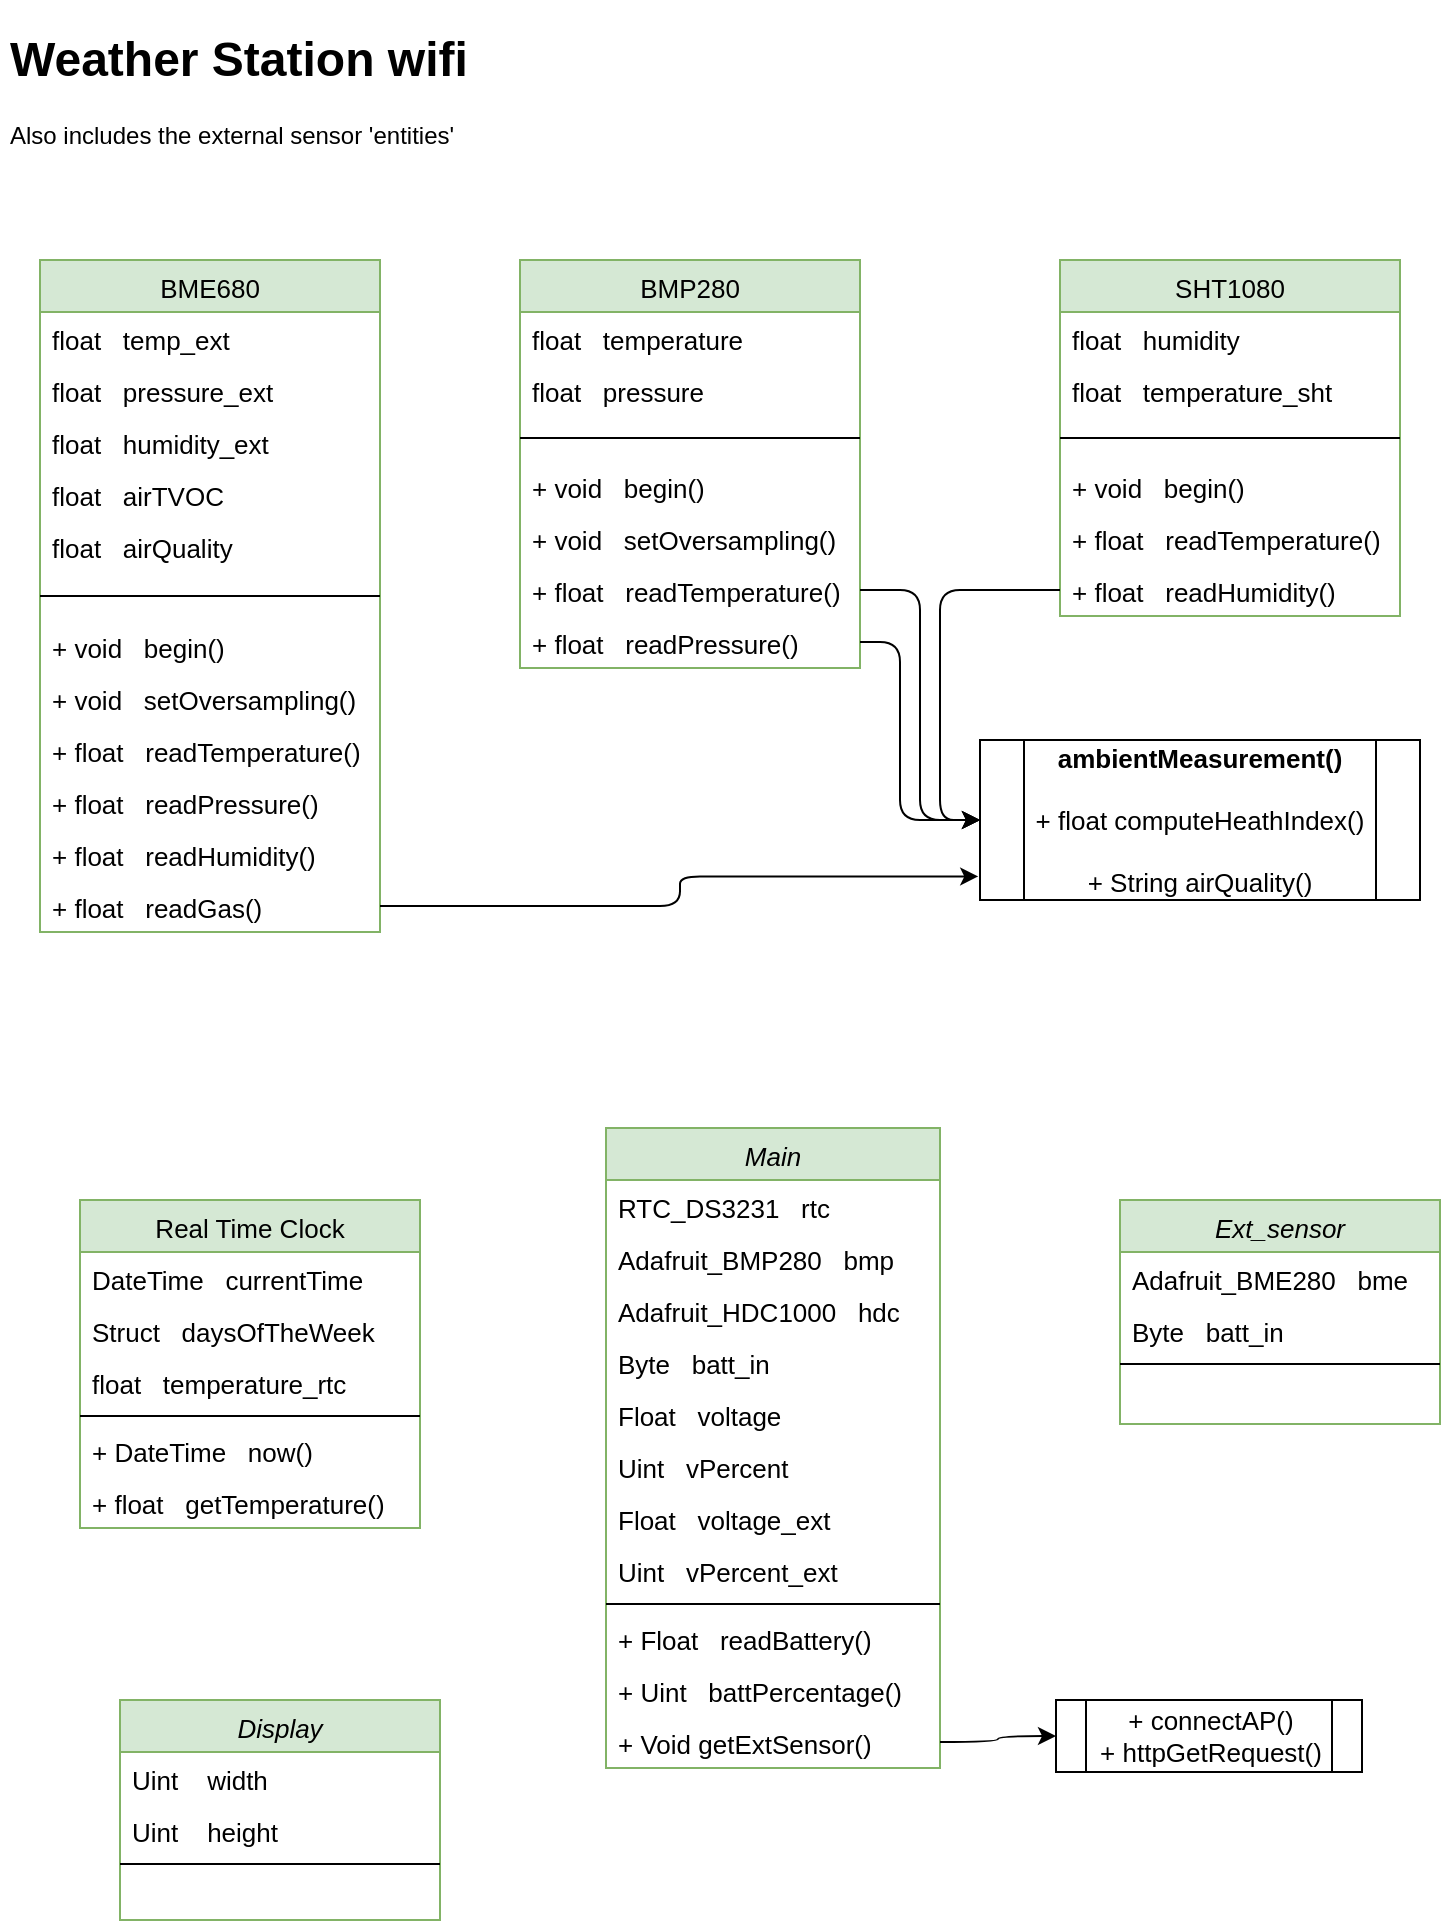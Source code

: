<mxfile version="12.2.4" pages="1"><diagram id="C5RBs43oDa-KdzZeNtuy" name="Page-1"><mxGraphModel dx="1082" dy="744" grid="1" gridSize="10" guides="1" tooltips="1" connect="1" arrows="1" fold="1" page="1" pageScale="1" pageWidth="827" pageHeight="1169" math="0" shadow="0"><root><mxCell id="WIyWlLk6GJQsqaUBKTNV-0"/><mxCell id="WIyWlLk6GJQsqaUBKTNV-1" parent="WIyWlLk6GJQsqaUBKTNV-0"/><mxCell id="zkfFHV4jXpPFQw0GAbJ--0" value="Display" style="swimlane;fontStyle=2;align=center;verticalAlign=top;childLayout=stackLayout;horizontal=1;startSize=26;horizontalStack=0;resizeParent=1;resizeLast=0;collapsible=1;marginBottom=0;rounded=0;shadow=0;strokeWidth=1;fillColor=#d5e8d4;strokeColor=#82b366;fontSize=13;" parent="WIyWlLk6GJQsqaUBKTNV-1" vertex="1"><mxGeometry x="90" y="870" width="160" height="110" as="geometry"><mxRectangle x="60" y="60" width="160" height="26" as="alternateBounds"/></mxGeometry></mxCell><mxCell id="zkfFHV4jXpPFQw0GAbJ--3" value="Uint    width" style="text;align=left;verticalAlign=top;spacingLeft=4;spacingRight=4;overflow=hidden;rotatable=0;points=[[0,0.5],[1,0.5]];portConstraint=eastwest;rounded=0;shadow=0;html=0;fontSize=13;" parent="zkfFHV4jXpPFQw0GAbJ--0" vertex="1"><mxGeometry y="26" width="160" height="26" as="geometry"/></mxCell><mxCell id="22" value="Uint    height" style="text;align=left;verticalAlign=top;spacingLeft=4;spacingRight=4;overflow=hidden;rotatable=0;points=[[0,0.5],[1,0.5]];portConstraint=eastwest;rounded=0;shadow=0;html=0;fontSize=13;" parent="zkfFHV4jXpPFQw0GAbJ--0" vertex="1"><mxGeometry y="52" width="160" height="26" as="geometry"/></mxCell><mxCell id="zkfFHV4jXpPFQw0GAbJ--4" value="" style="line;html=1;strokeWidth=1;align=left;verticalAlign=middle;spacingTop=-1;spacingLeft=3;spacingRight=3;rotatable=0;labelPosition=right;points=[];portConstraint=eastwest;fontSize=13;" parent="zkfFHV4jXpPFQw0GAbJ--0" vertex="1"><mxGeometry y="78" width="160" height="8" as="geometry"/></mxCell><mxCell id="zkfFHV4jXpPFQw0GAbJ--6" value="BME680" style="swimlane;fontStyle=0;align=center;verticalAlign=top;childLayout=stackLayout;horizontal=1;startSize=26;horizontalStack=0;resizeParent=1;resizeLast=0;collapsible=1;marginBottom=0;rounded=0;shadow=0;strokeWidth=1;fillColor=#d5e8d4;strokeColor=#82b366;fontSize=13;" parent="WIyWlLk6GJQsqaUBKTNV-1" vertex="1"><mxGeometry x="50" y="150" width="170" height="336" as="geometry"><mxRectangle x="130" y="380" width="160" height="26" as="alternateBounds"/></mxGeometry></mxCell><mxCell id="zkfFHV4jXpPFQw0GAbJ--7" value="float   temp_ext" style="text;align=left;verticalAlign=top;spacingLeft=4;spacingRight=4;overflow=hidden;rotatable=0;points=[[0,0.5],[1,0.5]];portConstraint=eastwest;fontSize=13;" parent="zkfFHV4jXpPFQw0GAbJ--6" vertex="1"><mxGeometry y="26" width="170" height="26" as="geometry"/></mxCell><mxCell id="zkfFHV4jXpPFQw0GAbJ--8" value="float   pressure_ext" style="text;align=left;verticalAlign=top;spacingLeft=4;spacingRight=4;overflow=hidden;rotatable=0;points=[[0,0.5],[1,0.5]];portConstraint=eastwest;rounded=0;shadow=0;html=0;fontSize=13;" parent="zkfFHV4jXpPFQw0GAbJ--6" vertex="1"><mxGeometry y="52" width="170" height="26" as="geometry"/></mxCell><mxCell id="Sr494tiRLspC6Nv-mG3k-3" value="float   humidity_ext" style="text;align=left;verticalAlign=top;spacingLeft=4;spacingRight=4;overflow=hidden;rotatable=0;points=[[0,0.5],[1,0.5]];portConstraint=eastwest;rounded=0;shadow=0;html=0;fontSize=13;" parent="zkfFHV4jXpPFQw0GAbJ--6" vertex="1"><mxGeometry y="78" width="170" height="26" as="geometry"/></mxCell><mxCell id="Sr494tiRLspC6Nv-mG3k-1" value="float   airTVOC" style="text;align=left;verticalAlign=top;spacingLeft=4;spacingRight=4;overflow=hidden;rotatable=0;points=[[0,0.5],[1,0.5]];portConstraint=eastwest;fontSize=13;" parent="zkfFHV4jXpPFQw0GAbJ--6" vertex="1"><mxGeometry y="104" width="170" height="26" as="geometry"/></mxCell><mxCell id="Sr494tiRLspC6Nv-mG3k-2" value="float   airQuality" style="text;align=left;verticalAlign=top;spacingLeft=4;spacingRight=4;overflow=hidden;rotatable=0;points=[[0,0.5],[1,0.5]];portConstraint=eastwest;rounded=0;shadow=0;html=0;fontSize=13;" parent="zkfFHV4jXpPFQw0GAbJ--6" vertex="1"><mxGeometry y="130" width="170" height="26" as="geometry"/></mxCell><mxCell id="zkfFHV4jXpPFQw0GAbJ--9" value="" style="line;html=1;strokeWidth=1;align=left;verticalAlign=middle;spacingTop=-1;spacingLeft=3;spacingRight=3;rotatable=0;labelPosition=right;points=[];portConstraint=eastwest;fontSize=13;" parent="zkfFHV4jXpPFQw0GAbJ--6" vertex="1"><mxGeometry y="156" width="170" height="24" as="geometry"/></mxCell><mxCell id="Sr494tiRLspC6Nv-mG3k-6" value="+ void   begin()" style="text;align=left;verticalAlign=top;spacingLeft=4;spacingRight=4;overflow=hidden;rotatable=0;points=[[0,0.5],[1,0.5]];portConstraint=eastwest;fontSize=13;" parent="zkfFHV4jXpPFQw0GAbJ--6" vertex="1"><mxGeometry y="180" width="170" height="26" as="geometry"/></mxCell><mxCell id="Sr494tiRLspC6Nv-mG3k-9" value="+ void   setOversampling()" style="text;align=left;verticalAlign=top;spacingLeft=4;spacingRight=4;overflow=hidden;rotatable=0;points=[[0,0.5],[1,0.5]];portConstraint=eastwest;fontSize=13;" parent="zkfFHV4jXpPFQw0GAbJ--6" vertex="1"><mxGeometry y="206" width="170" height="26" as="geometry"/></mxCell><mxCell id="zkfFHV4jXpPFQw0GAbJ--11" value="+ float   readTemperature()" style="text;align=left;verticalAlign=top;spacingLeft=4;spacingRight=4;overflow=hidden;rotatable=0;points=[[0,0.5],[1,0.5]];portConstraint=eastwest;fontSize=13;" parent="zkfFHV4jXpPFQw0GAbJ--6" vertex="1"><mxGeometry y="232" width="170" height="26" as="geometry"/></mxCell><mxCell id="Sr494tiRLspC6Nv-mG3k-7" value="+ float   readPressure()" style="text;align=left;verticalAlign=top;spacingLeft=4;spacingRight=4;overflow=hidden;rotatable=0;points=[[0,0.5],[1,0.5]];portConstraint=eastwest;fontSize=13;" parent="zkfFHV4jXpPFQw0GAbJ--6" vertex="1"><mxGeometry y="258" width="170" height="26" as="geometry"/></mxCell><mxCell id="Sr494tiRLspC6Nv-mG3k-5" value="+ float   readHumidity()" style="text;align=left;verticalAlign=top;spacingLeft=4;spacingRight=4;overflow=hidden;rotatable=0;points=[[0,0.5],[1,0.5]];portConstraint=eastwest;fontSize=13;" parent="zkfFHV4jXpPFQw0GAbJ--6" vertex="1"><mxGeometry y="284" width="170" height="26" as="geometry"/></mxCell><mxCell id="Sr494tiRLspC6Nv-mG3k-8" value="+ float   readGas()" style="text;align=left;verticalAlign=top;spacingLeft=4;spacingRight=4;overflow=hidden;rotatable=0;points=[[0,0.5],[1,0.5]];portConstraint=eastwest;fontSize=13;" parent="zkfFHV4jXpPFQw0GAbJ--6" vertex="1"><mxGeometry y="310" width="170" height="26" as="geometry"/></mxCell><mxCell id="zkfFHV4jXpPFQw0GAbJ--13" value="BMP280" style="swimlane;fontStyle=0;align=center;verticalAlign=top;childLayout=stackLayout;horizontal=1;startSize=26;horizontalStack=0;resizeParent=1;resizeLast=0;collapsible=1;marginBottom=0;rounded=0;shadow=0;strokeWidth=1;fillColor=#d5e8d4;strokeColor=#82b366;fontSize=13;" parent="WIyWlLk6GJQsqaUBKTNV-1" vertex="1"><mxGeometry x="290" y="150" width="170" height="204" as="geometry"><mxRectangle x="340" y="380" width="170" height="26" as="alternateBounds"/></mxGeometry></mxCell><mxCell id="Sr494tiRLspC6Nv-mG3k-14" value="float   temperature" style="text;align=left;verticalAlign=top;spacingLeft=4;spacingRight=4;overflow=hidden;rotatable=0;points=[[0,0.5],[1,0.5]];portConstraint=eastwest;fontSize=13;" parent="zkfFHV4jXpPFQw0GAbJ--13" vertex="1"><mxGeometry y="26" width="170" height="26" as="geometry"/></mxCell><mxCell id="Sr494tiRLspC6Nv-mG3k-15" value="float   pressure" style="text;align=left;verticalAlign=top;spacingLeft=4;spacingRight=4;overflow=hidden;rotatable=0;points=[[0,0.5],[1,0.5]];portConstraint=eastwest;rounded=0;shadow=0;html=0;fontSize=13;" parent="zkfFHV4jXpPFQw0GAbJ--13" vertex="1"><mxGeometry y="52" width="170" height="26" as="geometry"/></mxCell><mxCell id="zkfFHV4jXpPFQw0GAbJ--15" value="" style="line;html=1;strokeWidth=1;align=left;verticalAlign=middle;spacingTop=-1;spacingLeft=3;spacingRight=3;rotatable=0;labelPosition=right;points=[];portConstraint=eastwest;fontSize=13;" parent="zkfFHV4jXpPFQw0GAbJ--13" vertex="1"><mxGeometry y="78" width="170" height="22" as="geometry"/></mxCell><mxCell id="Sr494tiRLspC6Nv-mG3k-19" value="+ void   begin()" style="text;align=left;verticalAlign=top;spacingLeft=4;spacingRight=4;overflow=hidden;rotatable=0;points=[[0,0.5],[1,0.5]];portConstraint=eastwest;fontSize=13;" parent="zkfFHV4jXpPFQw0GAbJ--13" vertex="1"><mxGeometry y="100" width="170" height="26" as="geometry"/></mxCell><mxCell id="Sr494tiRLspC6Nv-mG3k-21" value="+ void   setOversampling()" style="text;align=left;verticalAlign=top;spacingLeft=4;spacingRight=4;overflow=hidden;rotatable=0;points=[[0,0.5],[1,0.5]];portConstraint=eastwest;fontSize=13;" parent="zkfFHV4jXpPFQw0GAbJ--13" vertex="1"><mxGeometry y="126" width="170" height="26" as="geometry"/></mxCell><mxCell id="Sr494tiRLspC6Nv-mG3k-22" value="+ float   readTemperature()" style="text;align=left;verticalAlign=top;spacingLeft=4;spacingRight=4;overflow=hidden;rotatable=0;points=[[0,0.5],[1,0.5]];portConstraint=eastwest;fontSize=13;" parent="zkfFHV4jXpPFQw0GAbJ--13" vertex="1"><mxGeometry y="152" width="170" height="26" as="geometry"/></mxCell><mxCell id="Sr494tiRLspC6Nv-mG3k-23" value="+ float   readPressure()" style="text;align=left;verticalAlign=top;spacingLeft=4;spacingRight=4;overflow=hidden;rotatable=0;points=[[0,0.5],[1,0.5]];portConstraint=eastwest;fontSize=13;" parent="zkfFHV4jXpPFQw0GAbJ--13" vertex="1"><mxGeometry y="178" width="170" height="26" as="geometry"/></mxCell><mxCell id="zkfFHV4jXpPFQw0GAbJ--17" value="Real Time Clock" style="swimlane;fontStyle=0;align=center;verticalAlign=top;childLayout=stackLayout;horizontal=1;startSize=26;horizontalStack=0;resizeParent=1;resizeLast=0;collapsible=1;marginBottom=0;rounded=0;shadow=0;strokeWidth=1;fillColor=#d5e8d4;strokeColor=#82b366;fontSize=13;" parent="WIyWlLk6GJQsqaUBKTNV-1" vertex="1"><mxGeometry x="70" y="620" width="170" height="164" as="geometry"><mxRectangle x="550" y="140" width="160" height="26" as="alternateBounds"/></mxGeometry></mxCell><mxCell id="zkfFHV4jXpPFQw0GAbJ--18" value="DateTime   currentTime" style="text;align=left;verticalAlign=top;spacingLeft=4;spacingRight=4;overflow=hidden;rotatable=0;points=[[0,0.5],[1,0.5]];portConstraint=eastwest;fontSize=13;" parent="zkfFHV4jXpPFQw0GAbJ--17" vertex="1"><mxGeometry y="26" width="170" height="26" as="geometry"/></mxCell><mxCell id="zkfFHV4jXpPFQw0GAbJ--19" value="Struct   daysOfTheWeek" style="text;align=left;verticalAlign=top;spacingLeft=4;spacingRight=4;overflow=hidden;rotatable=0;points=[[0,0.5],[1,0.5]];portConstraint=eastwest;rounded=0;shadow=0;html=0;fontSize=13;" parent="zkfFHV4jXpPFQw0GAbJ--17" vertex="1"><mxGeometry y="52" width="170" height="26" as="geometry"/></mxCell><mxCell id="Sr494tiRLspC6Nv-mG3k-26" value="float   temperature_rtc" style="text;align=left;verticalAlign=top;spacingLeft=4;spacingRight=4;overflow=hidden;rotatable=0;points=[[0,0.5],[1,0.5]];portConstraint=eastwest;fontSize=13;" parent="zkfFHV4jXpPFQw0GAbJ--17" vertex="1"><mxGeometry y="78" width="170" height="26" as="geometry"/></mxCell><mxCell id="zkfFHV4jXpPFQw0GAbJ--23" value="" style="line;html=1;strokeWidth=1;align=left;verticalAlign=middle;spacingTop=-1;spacingLeft=3;spacingRight=3;rotatable=0;labelPosition=right;points=[];portConstraint=eastwest;fontSize=13;" parent="zkfFHV4jXpPFQw0GAbJ--17" vertex="1"><mxGeometry y="104" width="170" height="8" as="geometry"/></mxCell><mxCell id="zkfFHV4jXpPFQw0GAbJ--24" value="+ DateTime   now()" style="text;align=left;verticalAlign=top;spacingLeft=4;spacingRight=4;overflow=hidden;rotatable=0;points=[[0,0.5],[1,0.5]];portConstraint=eastwest;fontSize=13;" parent="zkfFHV4jXpPFQw0GAbJ--17" vertex="1"><mxGeometry y="112" width="170" height="26" as="geometry"/></mxCell><mxCell id="Sr494tiRLspC6Nv-mG3k-4" value="+ float   getTemperature()" style="text;align=left;verticalAlign=top;spacingLeft=4;spacingRight=4;overflow=hidden;rotatable=0;points=[[0,0.5],[1,0.5]];portConstraint=eastwest;fontSize=13;" parent="zkfFHV4jXpPFQw0GAbJ--17" vertex="1"><mxGeometry y="138" width="170" height="26" as="geometry"/></mxCell><mxCell id="Sr494tiRLspC6Nv-mG3k-10" value="SHT1080" style="swimlane;fontStyle=0;align=center;verticalAlign=top;childLayout=stackLayout;horizontal=1;startSize=26;horizontalStack=0;resizeParent=1;resizeLast=0;collapsible=1;marginBottom=0;rounded=0;shadow=0;strokeWidth=1;fillColor=#d5e8d4;strokeColor=#82b366;fontSize=13;" parent="WIyWlLk6GJQsqaUBKTNV-1" vertex="1"><mxGeometry x="560" y="150" width="170" height="178" as="geometry"><mxRectangle x="340" y="380" width="170" height="26" as="alternateBounds"/></mxGeometry></mxCell><mxCell id="Sr494tiRLspC6Nv-mG3k-17" value="float   humidity&#10;" style="text;align=left;verticalAlign=top;spacingLeft=4;spacingRight=4;overflow=hidden;rotatable=0;points=[[0,0.5],[1,0.5]];portConstraint=eastwest;rounded=0;shadow=0;html=0;fontSize=13;" parent="Sr494tiRLspC6Nv-mG3k-10" vertex="1"><mxGeometry y="26" width="170" height="26" as="geometry"/></mxCell><mxCell id="Sr494tiRLspC6Nv-mG3k-16" value="float   temperature_sht" style="text;align=left;verticalAlign=top;spacingLeft=4;spacingRight=4;overflow=hidden;rotatable=0;points=[[0,0.5],[1,0.5]];portConstraint=eastwest;fontSize=13;" parent="Sr494tiRLspC6Nv-mG3k-10" vertex="1"><mxGeometry y="52" width="170" height="26" as="geometry"/></mxCell><mxCell id="Sr494tiRLspC6Nv-mG3k-12" value="" style="line;html=1;strokeWidth=1;align=left;verticalAlign=middle;spacingTop=-1;spacingLeft=3;spacingRight=3;rotatable=0;labelPosition=right;points=[];portConstraint=eastwest;fontSize=13;" parent="Sr494tiRLspC6Nv-mG3k-10" vertex="1"><mxGeometry y="78" width="170" height="22" as="geometry"/></mxCell><mxCell id="Sr494tiRLspC6Nv-mG3k-20" value="+ void   begin()" style="text;align=left;verticalAlign=top;spacingLeft=4;spacingRight=4;overflow=hidden;rotatable=0;points=[[0,0.5],[1,0.5]];portConstraint=eastwest;fontSize=13;" parent="Sr494tiRLspC6Nv-mG3k-10" vertex="1"><mxGeometry y="100" width="170" height="26" as="geometry"/></mxCell><mxCell id="Sr494tiRLspC6Nv-mG3k-25" value="+ float   readTemperature()" style="text;align=left;verticalAlign=top;spacingLeft=4;spacingRight=4;overflow=hidden;rotatable=0;points=[[0,0.5],[1,0.5]];portConstraint=eastwest;fontSize=13;" parent="Sr494tiRLspC6Nv-mG3k-10" vertex="1"><mxGeometry y="126" width="170" height="26" as="geometry"/></mxCell><mxCell id="Sr494tiRLspC6Nv-mG3k-24" value="+ float   readHumidity()" style="text;align=left;verticalAlign=top;spacingLeft=4;spacingRight=4;overflow=hidden;rotatable=0;points=[[0,0.5],[1,0.5]];portConstraint=eastwest;fontSize=13;" parent="Sr494tiRLspC6Nv-mG3k-10" vertex="1"><mxGeometry y="152" width="170" height="26" as="geometry"/></mxCell><mxCell id="Sr494tiRLspC6Nv-mG3k-27" value="&lt;b style=&quot;font-size: 13px;&quot;&gt;ambientMeasurement()&lt;/b&gt;&lt;br style=&quot;font-size: 13px;&quot;&gt;&lt;br style=&quot;font-size: 13px;&quot;&gt;+ float computeHeathIndex()&lt;br style=&quot;font-size: 13px;&quot;&gt;&lt;br style=&quot;font-size: 13px;&quot;&gt;+ String airQuality()" style="shape=process;whiteSpace=wrap;html=1;backgroundOutline=1;rounded=0;fontSize=13;" parent="WIyWlLk6GJQsqaUBKTNV-1" vertex="1"><mxGeometry x="520" y="390" width="220" height="80" as="geometry"/></mxCell><mxCell id="Sr494tiRLspC6Nv-mG3k-31" value="&lt;h1&gt;Weather Station wifi&lt;/h1&gt;&lt;p&gt;&lt;font style=&quot;font-size: 12px&quot;&gt;Also includes the external sensor 'entities'&lt;/font&gt;&lt;/p&gt;" style="text;html=1;strokeColor=none;fillColor=none;spacing=5;spacingTop=-20;whiteSpace=wrap;overflow=hidden;rounded=0;" parent="WIyWlLk6GJQsqaUBKTNV-1" vertex="1"><mxGeometry x="30" y="30" width="280" height="70" as="geometry"/></mxCell><mxCell id="Sr494tiRLspC6Nv-mG3k-33" style="rounded=1;orthogonalLoop=1;jettySize=auto;html=1;exitX=1;exitY=0.5;exitDx=0;exitDy=0;edgeStyle=orthogonalEdgeStyle;entryX=-0.004;entryY=0.853;entryDx=0;entryDy=0;entryPerimeter=0;fontSize=13;" parent="WIyWlLk6GJQsqaUBKTNV-1" source="Sr494tiRLspC6Nv-mG3k-8" target="Sr494tiRLspC6Nv-mG3k-27" edge="1"><mxGeometry relative="1" as="geometry"><mxPoint x="260" y="450" as="sourcePoint"/><mxPoint x="490" y="473" as="targetPoint"/></mxGeometry></mxCell><mxCell id="Sr494tiRLspC6Nv-mG3k-35" style="edgeStyle=orthogonalEdgeStyle;rounded=1;orthogonalLoop=1;jettySize=auto;html=1;exitX=1;exitY=0.5;exitDx=0;exitDy=0;entryX=0;entryY=0.5;entryDx=0;entryDy=0;fontSize=13;" parent="WIyWlLk6GJQsqaUBKTNV-1" source="Sr494tiRLspC6Nv-mG3k-22" target="Sr494tiRLspC6Nv-mG3k-27" edge="1"><mxGeometry relative="1" as="geometry"/></mxCell><mxCell id="Sr494tiRLspC6Nv-mG3k-36" style="edgeStyle=orthogonalEdgeStyle;rounded=1;orthogonalLoop=1;jettySize=auto;html=1;exitX=1;exitY=0.5;exitDx=0;exitDy=0;entryX=0;entryY=0.5;entryDx=0;entryDy=0;fontSize=13;" parent="WIyWlLk6GJQsqaUBKTNV-1" source="Sr494tiRLspC6Nv-mG3k-23" target="Sr494tiRLspC6Nv-mG3k-27" edge="1"><mxGeometry relative="1" as="geometry"><Array as="points"><mxPoint x="480" y="341"/><mxPoint x="480" y="430"/></Array></mxGeometry></mxCell><mxCell id="Sr494tiRLspC6Nv-mG3k-39" style="edgeStyle=orthogonalEdgeStyle;rounded=1;orthogonalLoop=1;jettySize=auto;html=1;exitX=0;exitY=0.5;exitDx=0;exitDy=0;entryX=0;entryY=0.5;entryDx=0;entryDy=0;fontSize=13;" parent="WIyWlLk6GJQsqaUBKTNV-1" source="Sr494tiRLspC6Nv-mG3k-24" target="Sr494tiRLspC6Nv-mG3k-27" edge="1"><mxGeometry relative="1" as="geometry"><Array as="points"><mxPoint x="500" y="315"/><mxPoint x="500" y="430"/></Array></mxGeometry></mxCell><mxCell id="0" value="Main" style="swimlane;fontStyle=2;align=center;verticalAlign=top;childLayout=stackLayout;horizontal=1;startSize=26;horizontalStack=0;resizeParent=1;resizeLast=0;collapsible=1;marginBottom=0;rounded=0;shadow=0;strokeWidth=1;fillColor=#d5e8d4;strokeColor=#82b366;fontSize=13;" parent="WIyWlLk6GJQsqaUBKTNV-1" vertex="1"><mxGeometry x="333" y="584" width="167" height="320" as="geometry"><mxRectangle x="60" y="60" width="160" height="26" as="alternateBounds"/></mxGeometry></mxCell><mxCell id="1" value="RTC_DS3231   rtc" style="text;align=left;verticalAlign=top;spacingLeft=4;spacingRight=4;overflow=hidden;rotatable=0;points=[[0,0.5],[1,0.5]];portConstraint=eastwest;rounded=0;shadow=0;html=0;fontSize=13;" parent="0" vertex="1"><mxGeometry y="26" width="167" height="26" as="geometry"/></mxCell><mxCell id="4" value="Adafruit_BMP280   bmp" style="text;align=left;verticalAlign=top;spacingLeft=4;spacingRight=4;overflow=hidden;rotatable=0;points=[[0,0.5],[1,0.5]];portConstraint=eastwest;rounded=0;shadow=0;html=0;fontSize=13;" parent="0" vertex="1"><mxGeometry y="52" width="167" height="26" as="geometry"/></mxCell><mxCell id="6" value="Adafruit_HDC1000   hdc" style="text;align=left;verticalAlign=top;spacingLeft=4;spacingRight=4;overflow=hidden;rotatable=0;points=[[0,0.5],[1,0.5]];portConstraint=eastwest;rounded=0;shadow=0;html=0;fontSize=13;" parent="0" vertex="1"><mxGeometry y="78" width="167" height="26" as="geometry"/></mxCell><mxCell id="7" value="Byte   batt_in" style="text;align=left;verticalAlign=top;spacingLeft=4;spacingRight=4;overflow=hidden;rotatable=0;points=[[0,0.5],[1,0.5]];portConstraint=eastwest;rounded=0;shadow=0;html=0;fontSize=13;" parent="0" vertex="1"><mxGeometry y="104" width="167" height="26" as="geometry"/></mxCell><mxCell id="8" value="Float   voltage" style="text;align=left;verticalAlign=top;spacingLeft=4;spacingRight=4;overflow=hidden;rotatable=0;points=[[0,0.5],[1,0.5]];portConstraint=eastwest;rounded=0;shadow=0;html=0;fontSize=13;" parent="0" vertex="1"><mxGeometry y="130" width="167" height="26" as="geometry"/></mxCell><mxCell id="9" value="Uint   vPercent" style="text;align=left;verticalAlign=top;spacingLeft=4;spacingRight=4;overflow=hidden;rotatable=0;points=[[0,0.5],[1,0.5]];portConstraint=eastwest;rounded=0;shadow=0;html=0;fontSize=13;" parent="0" vertex="1"><mxGeometry y="156" width="167" height="26" as="geometry"/></mxCell><mxCell id="10" value="Float   voltage_ext" style="text;align=left;verticalAlign=top;spacingLeft=4;spacingRight=4;overflow=hidden;rotatable=0;points=[[0,0.5],[1,0.5]];portConstraint=eastwest;rounded=0;shadow=0;html=0;fontSize=13;" parent="0" vertex="1"><mxGeometry y="182" width="167" height="26" as="geometry"/></mxCell><mxCell id="11" value="Uint   vPercent_ext" style="text;align=left;verticalAlign=top;spacingLeft=4;spacingRight=4;overflow=hidden;rotatable=0;points=[[0,0.5],[1,0.5]];portConstraint=eastwest;rounded=0;shadow=0;html=0;fontSize=13;" parent="0" vertex="1"><mxGeometry y="208" width="167" height="26" as="geometry"/></mxCell><mxCell id="2" value="" style="line;html=1;strokeWidth=1;align=left;verticalAlign=middle;spacingTop=-1;spacingLeft=3;spacingRight=3;rotatable=0;labelPosition=right;points=[];portConstraint=eastwest;fontSize=13;" parent="0" vertex="1"><mxGeometry y="234" width="167" height="8" as="geometry"/></mxCell><mxCell id="3" value="+ Float   readBattery()" style="text;align=left;verticalAlign=top;spacingLeft=4;spacingRight=4;overflow=hidden;rotatable=0;points=[[0,0.5],[1,0.5]];portConstraint=eastwest;fontSize=13;" parent="0" vertex="1"><mxGeometry y="242" width="167" height="26" as="geometry"/></mxCell><mxCell id="19" value="+ Uint   battPercentage()" style="text;align=left;verticalAlign=top;spacingLeft=4;spacingRight=4;overflow=hidden;rotatable=0;points=[[0,0.5],[1,0.5]];portConstraint=eastwest;fontSize=13;" parent="0" vertex="1"><mxGeometry y="268" width="167" height="26" as="geometry"/></mxCell><mxCell id="23" value="+ Void getExtSensor()" style="text;align=left;verticalAlign=top;spacingLeft=4;spacingRight=4;overflow=hidden;rotatable=0;points=[[0,0.5],[1,0.5]];portConstraint=eastwest;fontSize=13;" vertex="1" parent="0"><mxGeometry y="294" width="167" height="26" as="geometry"/></mxCell><mxCell id="12" value="Ext_sensor" style="swimlane;fontStyle=2;align=center;verticalAlign=top;childLayout=stackLayout;horizontal=1;startSize=26;horizontalStack=0;resizeParent=1;resizeLast=0;collapsible=1;marginBottom=0;rounded=0;shadow=0;strokeWidth=1;fillColor=#d5e8d4;strokeColor=#82b366;fontSize=13;" parent="WIyWlLk6GJQsqaUBKTNV-1" vertex="1"><mxGeometry x="590" y="620" width="160" height="112" as="geometry"><mxRectangle x="60" y="60" width="160" height="26" as="alternateBounds"/></mxGeometry></mxCell><mxCell id="20" value="Adafruit_BME280   bme" style="text;align=left;verticalAlign=top;spacingLeft=4;spacingRight=4;overflow=hidden;rotatable=0;points=[[0,0.5],[1,0.5]];portConstraint=eastwest;rounded=0;shadow=0;html=0;fontSize=13;" parent="12" vertex="1"><mxGeometry y="26" width="160" height="26" as="geometry"/></mxCell><mxCell id="18" value="Byte   batt_in" style="text;align=left;verticalAlign=top;spacingLeft=4;spacingRight=4;overflow=hidden;rotatable=0;points=[[0,0.5],[1,0.5]];portConstraint=eastwest;rounded=0;shadow=0;html=0;fontSize=13;" parent="12" vertex="1"><mxGeometry y="52" width="160" height="26" as="geometry"/></mxCell><mxCell id="14" value="" style="line;html=1;strokeWidth=1;align=left;verticalAlign=middle;spacingTop=-1;spacingLeft=3;spacingRight=3;rotatable=0;labelPosition=right;points=[];portConstraint=eastwest;fontSize=13;" parent="12" vertex="1"><mxGeometry y="78" width="160" height="8" as="geometry"/></mxCell><mxCell id="25" value="+ connectAP()&lt;br&gt;+ httpGetRequest()" style="shape=process;whiteSpace=wrap;html=1;backgroundOutline=1;fontSize=13;" vertex="1" parent="WIyWlLk6GJQsqaUBKTNV-1"><mxGeometry x="558" y="870" width="153" height="36" as="geometry"/></mxCell><mxCell id="26" style="edgeStyle=orthogonalEdgeStyle;orthogonalLoop=1;jettySize=auto;html=1;exitX=1;exitY=0.5;exitDx=0;exitDy=0;entryX=0;entryY=0.5;entryDx=0;entryDy=0;fontSize=13;comic=0;jumpStyle=arc;curved=1;" edge="1" parent="WIyWlLk6GJQsqaUBKTNV-1" source="23" target="25"><mxGeometry relative="1" as="geometry"/></mxCell></root></mxGraphModel></diagram></mxfile>